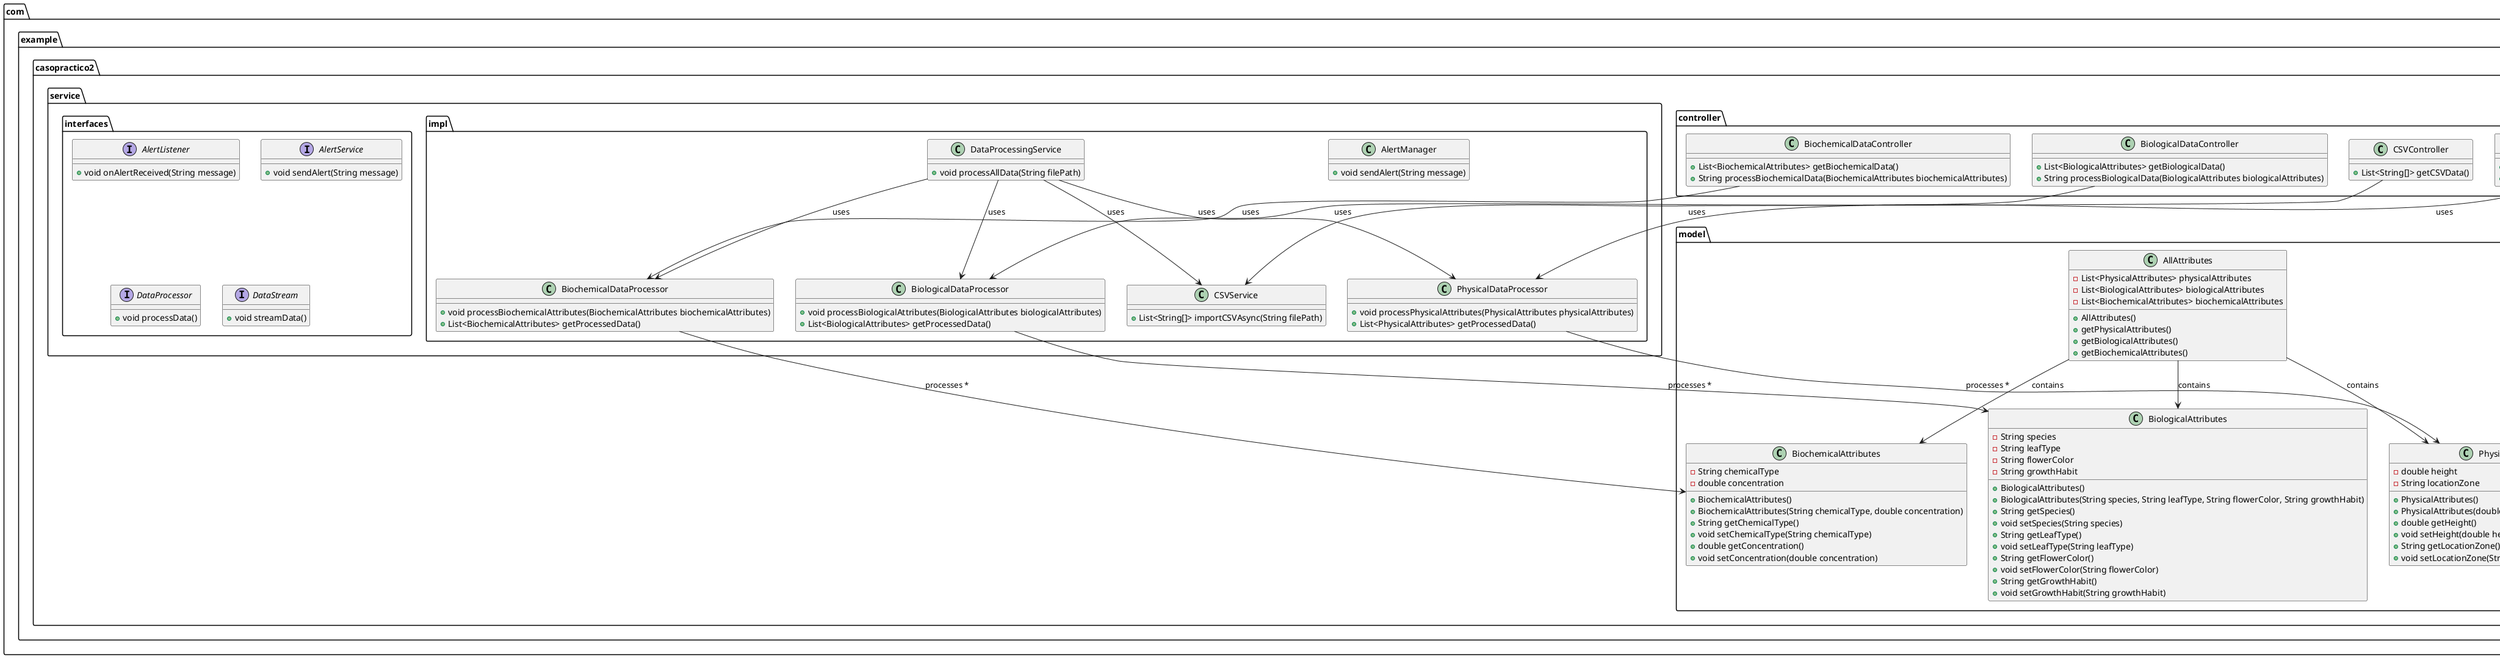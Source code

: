 @startuml

!define Service <<Service>>
!define RestController <<RestController>>

package "com.example.casopractico2" {

  package concurrency {
    class ConcurrentDataProcessor {
      + void processConcurrently()
    }

    class DataStreamManager {
      + void manageStreams()
    }

    class DataSynchronizationManager {
      + void synchronizeData()
    }

    class ForkJoinTask {
      + void executeTask()
    }
  }

  package config {
    class AsyncConfig {
      + configureAsyncTasks()
    }

    class SystemConfig {
      + configureSystem()
    }

    class ThreadConfig {
      + configureThreads()
    }
  }

  package controller {
    class BiochemicalDataController <<RestController>> {
      + List<BiochemicalAttributes> getBiochemicalData()
      + String processBiochemicalData(BiochemicalAttributes biochemicalAttributes)
    }

    class BiologicalDataController <<RestController>> {
      + List<BiologicalAttributes> getBiologicalData()
      + String processBiologicalData(BiologicalAttributes biologicalAttributes)
    }

    class CSVController <<RestController>> {
      + List<String[]> getCSVData()
    }

    class PhysicalDataController <<RestController>> {
      + List<PhysicalAttributes> getPhysicalData()
      + String processPhysicalData(PhysicalAttributes physicalAttributes)
    }
  }

  package model {
    class AllAttributes {
      - List<PhysicalAttributes> physicalAttributes
      - List<BiologicalAttributes> biologicalAttributes
      - List<BiochemicalAttributes> biochemicalAttributes

      + AllAttributes()
      + getPhysicalAttributes()
      + getBiologicalAttributes()
      + getBiochemicalAttributes()
    }

    class BiochemicalAttributes {
      - String chemicalType
      - double concentration

      + BiochemicalAttributes()
      + BiochemicalAttributes(String chemicalType, double concentration)
      + String getChemicalType()
      + void setChemicalType(String chemicalType)
      + double getConcentration()
      + void setConcentration(double concentration)
    }

    class BiologicalAttributes {
      - String species
      - String leafType
      - String flowerColor
      - String growthHabit

      + BiologicalAttributes()
      + BiologicalAttributes(String species, String leafType, String flowerColor, String growthHabit)
      + String getSpecies()
      + void setSpecies(String species)
      + String getLeafType()
      + void setLeafType(String leafType)
      + String getFlowerColor()
      + void setFlowerColor(String flowerColor)
      + String getGrowthHabit()
      + void setGrowthHabit(String growthHabit)
    }

    class PhysicalAttributes {
      - double height
      - String locationZone

      + PhysicalAttributes()
      + PhysicalAttributes(double height, String locationZone)
      + double getHeight()
      + void setHeight(double height)
      + String getLocationZone()
      + void setLocationZone(String locationZone)
    }
  }

  package service.impl {
    class AlertManager {
      + void sendAlert(String message)
    }

    class BiochemicalDataProcessor {
      + void processBiochemicalAttributes(BiochemicalAttributes biochemicalAttributes)
      + List<BiochemicalAttributes> getProcessedData()
    }

    class BiologicalDataProcessor {
      + void processBiologicalAttributes(BiologicalAttributes biologicalAttributes)
      + List<BiologicalAttributes> getProcessedData()
    }

    class CSVService {
      + List<String[]> importCSVAsync(String filePath)
    }

    class DataProcessingService {
      + void processAllData(String filePath)
    }

    class PhysicalDataProcessor {
      + void processPhysicalAttributes(PhysicalAttributes physicalAttributes)
      + List<PhysicalAttributes> getProcessedData()
    }
  }

  package service.interfaces {
    interface AlertListener {
      + void onAlertReceived(String message)
    }

    interface AlertService {
      + void sendAlert(String message)
    }

    interface DataProcessor {
      + void processData()
    }

    interface DataStream {
      + void streamData()
    }
  }

  ConcurrentDataProcessor --> DataStreamManager : uses
  DataStreamManager --> DataSynchronizationManager : uses
  PhysicalDataProcessor -down-> PhysicalAttributes : processes *
  BiologicalDataProcessor -down-> BiologicalAttributes : processes *
  BiochemicalDataProcessor -down-> BiochemicalAttributes : processes *
  AllAttributes --> PhysicalAttributes : contains
  AllAttributes --> BiologicalAttributes : contains
  AllAttributes --> BiochemicalAttributes : contains
  PhysicalDataController --> PhysicalDataProcessor : uses
  BiologicalDataController --> BiologicalDataProcessor : uses
  BiochemicalDataController --> BiochemicalDataProcessor : uses
  CSVController --> CSVService : uses
  DataProcessingService --> PhysicalDataProcessor : uses
  DataProcessingService --> BiologicalDataProcessor : uses
  DataProcessingService --> BiochemicalDataProcessor : uses
  DataProcessingService --> CSVService : uses
}

@enduml